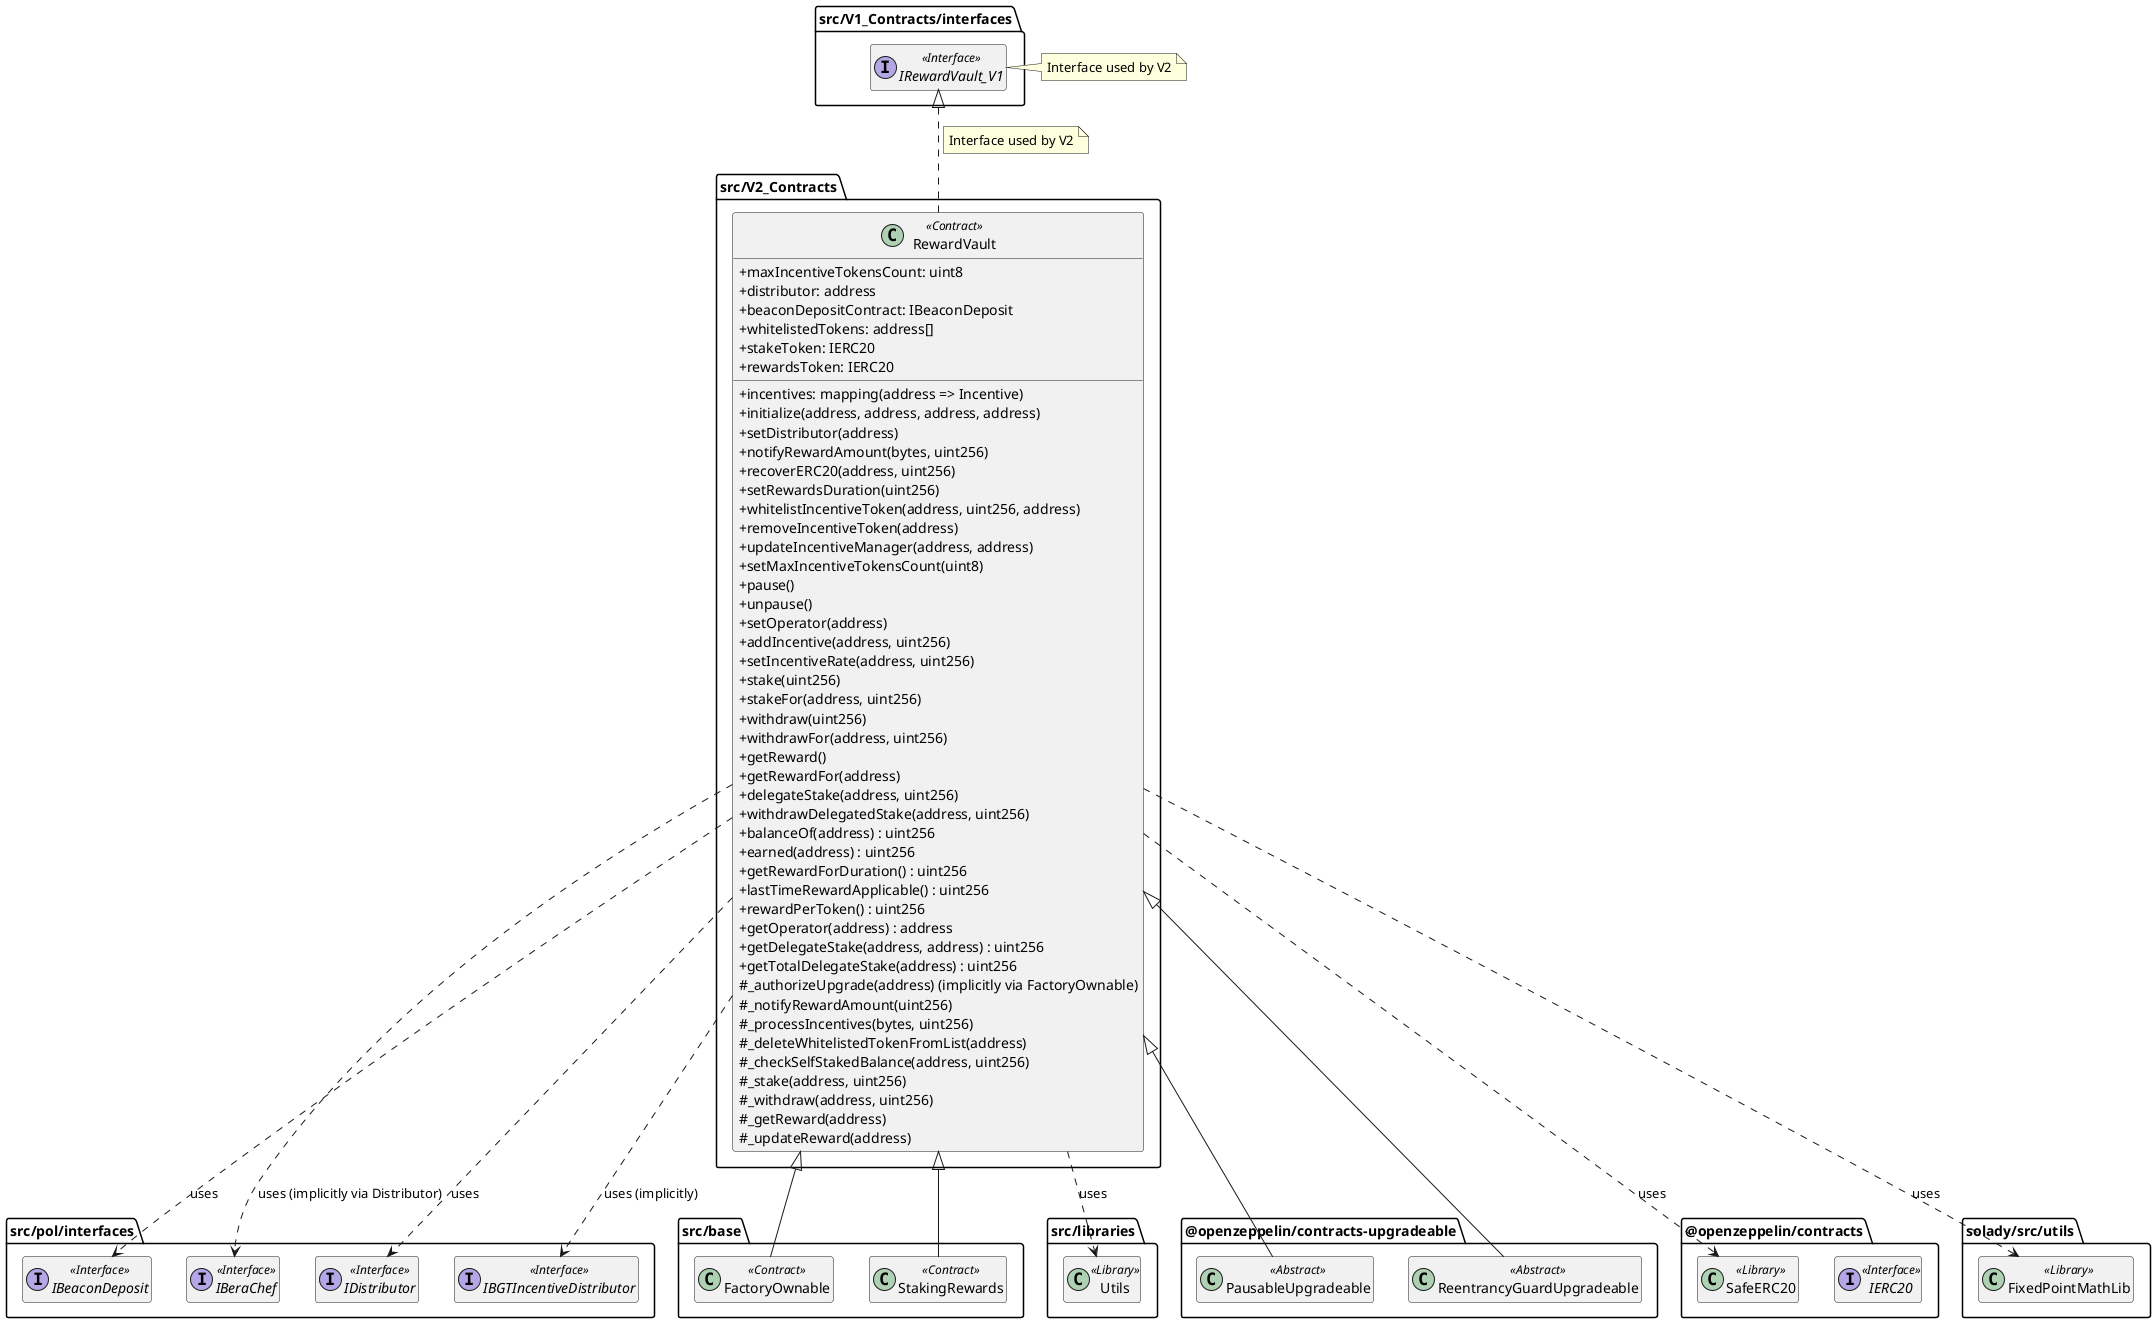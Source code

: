 @startuml V2_Contracts_ClassDiagram
skinparam classAttributeIconSize 0
hide empty members

package "src/V2_Contracts" {
    class RewardVault <<Contract>> {
        ' 참고: 이 계약은 IRewardVault_V1 인터페이스를 사용합니다.
        + maxIncentiveTokensCount: uint8
        + distributor: address
        + beaconDepositContract: IBeaconDeposit
        + incentives: mapping(address => Incentive)
        + whitelistedTokens: address[]
        + stakeToken: IERC20
        + rewardsToken: IERC20
        + initialize(address, address, address, address)
        + setDistributor(address)
        + notifyRewardAmount(bytes, uint256)
        + recoverERC20(address, uint256)
        + setRewardsDuration(uint256)
        + whitelistIncentiveToken(address, uint256, address)
        + removeIncentiveToken(address)
        + updateIncentiveManager(address, address)
        + setMaxIncentiveTokensCount(uint8)
        + pause()
        + unpause()
        + setOperator(address)
        + addIncentive(address, uint256)
        + setIncentiveRate(address, uint256)
        + stake(uint256)
        + stakeFor(address, uint256)
        + withdraw(uint256)
        + withdrawFor(address, uint256)
        + getReward()
        + getRewardFor(address)
        + delegateStake(address, uint256)
        + withdrawDelegatedStake(address, uint256)
        + balanceOf(address) : uint256
        + earned(address) : uint256
        + getRewardForDuration() : uint256
        + lastTimeRewardApplicable() : uint256
        + rewardPerToken() : uint256
        + getOperator(address) : address
        + getDelegateStake(address, address) : uint256
        + getTotalDelegateStake(address) : uint256
        # _authorizeUpgrade(address) (implicitly via FactoryOwnable)
        # _notifyRewardAmount(uint256)
        # _processIncentives(bytes, uint256)
        # _deleteWhitelistedTokenFromList(address)
        # _checkSelfStakedBalance(address, uint256)
        # _stake(address, uint256)
        # _withdraw(address, uint256)
        # _getReward(address)
        # _updateReward(address)
    }
}

package "src/V1_Contracts/interfaces" {
    interface IRewardVault_V1 <<Interface>>
}

note right of IRewardVault_V1
    Interface used by V2
end note

package "src/pol/interfaces" {
    interface IBeaconDeposit <<Interface>>
    interface IBeraChef <<Interface>>
    interface IDistributor <<Interface>>
    interface IBGTIncentiveDistributor <<Interface>>
}

package "src/base" {
    class FactoryOwnable <<Contract>>
    class StakingRewards <<Contract>>
}

package "src/libraries" {
    class Utils <<Library>>
}

package "@openzeppelin/contracts-upgradeable" {
    class PausableUpgradeable <<Abstract>>
    class ReentrancyGuardUpgradeable <<Abstract>>
}

package "@openzeppelin/contracts" {
    interface IERC20 <<Interface>>
    class SafeERC20 <<Library>>
}

package "solady/src/utils" {
     class FixedPointMathLib <<Library>>
}

' 상속 & 인터페이스
RewardVault .up.|> IRewardVault_V1
note on link
    Interface used by V2
end note

RewardVault <|-- PausableUpgradeable
RewardVault <|-- ReentrancyGuardUpgradeable
RewardVault <|-- FactoryOwnable
RewardVault <|-- StakingRewards

' 의존성
RewardVault ..> Utils : uses
RewardVault ..> SafeERC20 : uses
RewardVault ..> FixedPointMathLib : uses
RewardVault ..> IBeaconDeposit : uses
RewardVault ..> IBeraChef : uses (implicitly via Distributor)
RewardVault ..> IDistributor : uses
RewardVault ..> IBGTIncentiveDistributor : uses (implicitly)

@enduml 